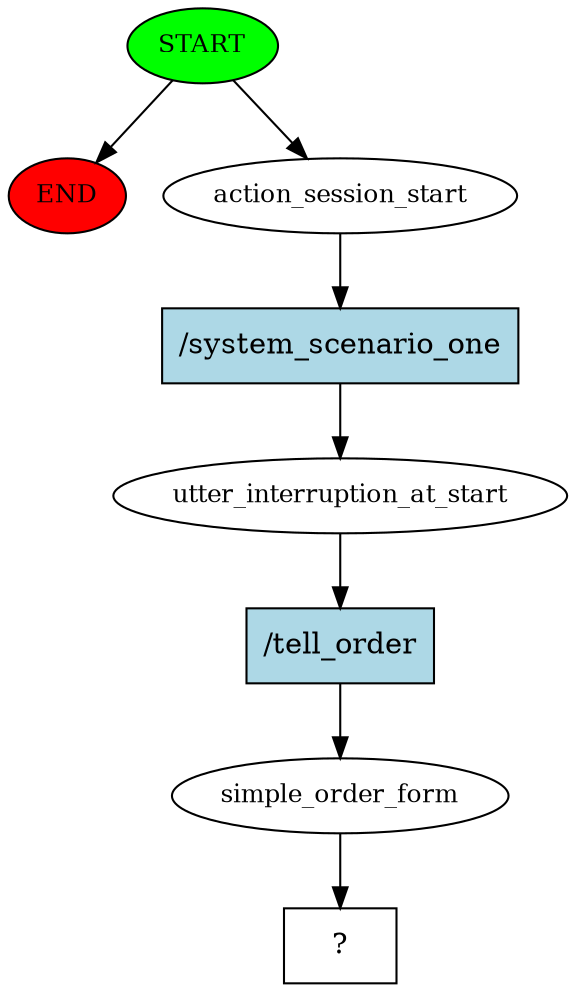 digraph  {
0 [class="start active", fillcolor=green, fontsize=12, label=START, style=filled];
"-1" [class=end, fillcolor=red, fontsize=12, label=END, style=filled];
1 [class=active, fontsize=12, label=action_session_start];
2 [class=active, fontsize=12, label=utter_interruption_at_start];
3 [class=active, fontsize=12, label=simple_order_form];
4 [class="intent dashed active", label="  ?  ", shape=rect];
5 [class="intent active", fillcolor=lightblue, label="/system_scenario_one", shape=rect, style=filled];
6 [class="intent active", fillcolor=lightblue, label="/tell_order", shape=rect, style=filled];
0 -> "-1"  [class="", key=NONE, label=""];
0 -> 1  [class=active, key=NONE, label=""];
1 -> 5  [class=active, key=0];
2 -> 6  [class=active, key=0];
3 -> 4  [class=active, key=NONE, label=""];
5 -> 2  [class=active, key=0];
6 -> 3  [class=active, key=0];
}
